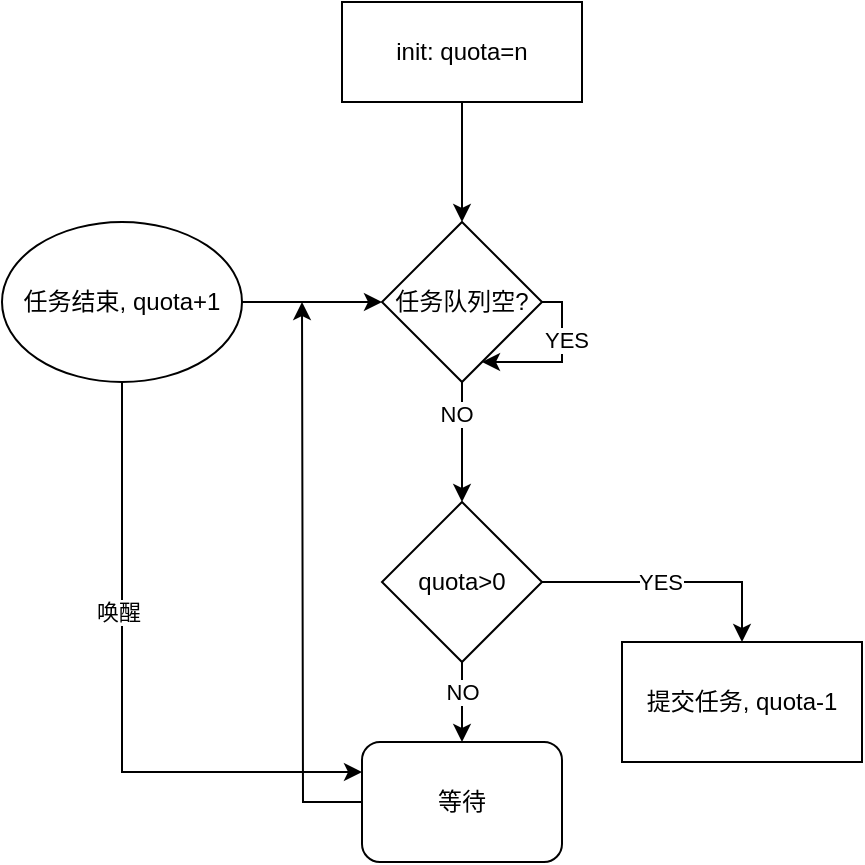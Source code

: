 <mxfile version="16.2.2" type="github">
  <diagram id="rYdtW6gqP__QQoJ1ers9" name="Page-1">
    <mxGraphModel dx="2253" dy="684" grid="1" gridSize="10" guides="1" tooltips="1" connect="1" arrows="1" fold="1" page="1" pageScale="1" pageWidth="827" pageHeight="1169" math="0" shadow="0">
      <root>
        <mxCell id="0" />
        <mxCell id="1" parent="0" />
        <mxCell id="4ooZ7AW8Yj8dIaZmaVnt-16" style="edgeStyle=orthogonalEdgeStyle;rounded=0;orthogonalLoop=1;jettySize=auto;html=1;" edge="1" parent="1" source="4ooZ7AW8Yj8dIaZmaVnt-7">
          <mxGeometry relative="1" as="geometry">
            <mxPoint x="130" y="360" as="targetPoint" />
          </mxGeometry>
        </mxCell>
        <mxCell id="4ooZ7AW8Yj8dIaZmaVnt-17" value="NO" style="edgeLabel;html=1;align=center;verticalAlign=middle;resizable=0;points=[];" vertex="1" connectable="0" parent="4ooZ7AW8Yj8dIaZmaVnt-16">
          <mxGeometry x="-0.467" y="-3" relative="1" as="geometry">
            <mxPoint as="offset" />
          </mxGeometry>
        </mxCell>
        <mxCell id="4ooZ7AW8Yj8dIaZmaVnt-7" value="任务队列空?" style="rhombus;whiteSpace=wrap;html=1;" vertex="1" parent="1">
          <mxGeometry x="90" y="220" width="80" height="80" as="geometry" />
        </mxCell>
        <mxCell id="4ooZ7AW8Yj8dIaZmaVnt-10" value="提交任务, quota-1" style="rounded=0;whiteSpace=wrap;html=1;" vertex="1" parent="1">
          <mxGeometry x="210" y="430" width="120" height="60" as="geometry" />
        </mxCell>
        <mxCell id="4ooZ7AW8Yj8dIaZmaVnt-13" value="" style="edgeStyle=orthogonalEdgeStyle;rounded=0;orthogonalLoop=1;jettySize=auto;html=1;" edge="1" parent="1" source="4ooZ7AW8Yj8dIaZmaVnt-11" target="4ooZ7AW8Yj8dIaZmaVnt-7">
          <mxGeometry relative="1" as="geometry" />
        </mxCell>
        <mxCell id="4ooZ7AW8Yj8dIaZmaVnt-11" value="init: quota=n" style="rounded=0;whiteSpace=wrap;html=1;" vertex="1" parent="1">
          <mxGeometry x="70" y="110" width="120" height="50" as="geometry" />
        </mxCell>
        <mxCell id="4ooZ7AW8Yj8dIaZmaVnt-15" style="edgeStyle=orthogonalEdgeStyle;rounded=0;orthogonalLoop=1;jettySize=auto;html=1;entryX=0;entryY=0.5;entryDx=0;entryDy=0;" edge="1" parent="1" source="4ooZ7AW8Yj8dIaZmaVnt-14" target="4ooZ7AW8Yj8dIaZmaVnt-7">
          <mxGeometry relative="1" as="geometry" />
        </mxCell>
        <mxCell id="4ooZ7AW8Yj8dIaZmaVnt-31" style="edgeStyle=orthogonalEdgeStyle;rounded=0;orthogonalLoop=1;jettySize=auto;html=1;exitX=0.5;exitY=1;exitDx=0;exitDy=0;entryX=0;entryY=0.25;entryDx=0;entryDy=0;" edge="1" parent="1" source="4ooZ7AW8Yj8dIaZmaVnt-14" target="4ooZ7AW8Yj8dIaZmaVnt-25">
          <mxGeometry relative="1" as="geometry" />
        </mxCell>
        <mxCell id="4ooZ7AW8Yj8dIaZmaVnt-32" value="唤醒" style="edgeLabel;html=1;align=center;verticalAlign=middle;resizable=0;points=[];" vertex="1" connectable="0" parent="4ooZ7AW8Yj8dIaZmaVnt-31">
          <mxGeometry x="-0.27" y="-2" relative="1" as="geometry">
            <mxPoint as="offset" />
          </mxGeometry>
        </mxCell>
        <mxCell id="4ooZ7AW8Yj8dIaZmaVnt-14" value="任务结束, quota+1" style="ellipse;whiteSpace=wrap;html=1;" vertex="1" parent="1">
          <mxGeometry x="-100" y="220" width="120" height="80" as="geometry" />
        </mxCell>
        <mxCell id="4ooZ7AW8Yj8dIaZmaVnt-19" style="edgeStyle=orthogonalEdgeStyle;rounded=0;orthogonalLoop=1;jettySize=auto;html=1;exitX=1;exitY=0.5;exitDx=0;exitDy=0;entryX=0.5;entryY=0;entryDx=0;entryDy=0;" edge="1" parent="1" source="4ooZ7AW8Yj8dIaZmaVnt-18" target="4ooZ7AW8Yj8dIaZmaVnt-10">
          <mxGeometry relative="1" as="geometry" />
        </mxCell>
        <mxCell id="4ooZ7AW8Yj8dIaZmaVnt-22" value="YES" style="edgeLabel;html=1;align=center;verticalAlign=middle;resizable=0;points=[];" vertex="1" connectable="0" parent="4ooZ7AW8Yj8dIaZmaVnt-19">
          <mxGeometry x="-0.092" relative="1" as="geometry">
            <mxPoint as="offset" />
          </mxGeometry>
        </mxCell>
        <mxCell id="4ooZ7AW8Yj8dIaZmaVnt-29" value="" style="edgeStyle=orthogonalEdgeStyle;rounded=0;orthogonalLoop=1;jettySize=auto;html=1;" edge="1" parent="1" source="4ooZ7AW8Yj8dIaZmaVnt-18" target="4ooZ7AW8Yj8dIaZmaVnt-25">
          <mxGeometry relative="1" as="geometry" />
        </mxCell>
        <mxCell id="4ooZ7AW8Yj8dIaZmaVnt-30" value="NO" style="edgeLabel;html=1;align=center;verticalAlign=middle;resizable=0;points=[];" vertex="1" connectable="0" parent="4ooZ7AW8Yj8dIaZmaVnt-29">
          <mxGeometry x="-0.25" relative="1" as="geometry">
            <mxPoint as="offset" />
          </mxGeometry>
        </mxCell>
        <mxCell id="4ooZ7AW8Yj8dIaZmaVnt-18" value="quota&amp;gt;0" style="rhombus;whiteSpace=wrap;html=1;" vertex="1" parent="1">
          <mxGeometry x="90" y="360" width="80" height="80" as="geometry" />
        </mxCell>
        <mxCell id="4ooZ7AW8Yj8dIaZmaVnt-20" style="edgeStyle=orthogonalEdgeStyle;rounded=0;orthogonalLoop=1;jettySize=auto;html=1;elbow=horizontal;exitX=1;exitY=0.5;exitDx=0;exitDy=0;" edge="1" parent="1" source="4ooZ7AW8Yj8dIaZmaVnt-7" target="4ooZ7AW8Yj8dIaZmaVnt-7">
          <mxGeometry relative="1" as="geometry">
            <mxPoint x="180" y="260" as="sourcePoint" />
            <Array as="points">
              <mxPoint x="180" y="260" />
              <mxPoint x="180" y="290" />
            </Array>
          </mxGeometry>
        </mxCell>
        <mxCell id="4ooZ7AW8Yj8dIaZmaVnt-21" value="YES" style="edgeLabel;html=1;align=center;verticalAlign=middle;resizable=0;points=[];" vertex="1" connectable="0" parent="4ooZ7AW8Yj8dIaZmaVnt-20">
          <mxGeometry x="-0.275" y="2" relative="1" as="geometry">
            <mxPoint as="offset" />
          </mxGeometry>
        </mxCell>
        <mxCell id="4ooZ7AW8Yj8dIaZmaVnt-33" style="edgeStyle=orthogonalEdgeStyle;rounded=0;orthogonalLoop=1;jettySize=auto;html=1;" edge="1" parent="1" source="4ooZ7AW8Yj8dIaZmaVnt-25">
          <mxGeometry relative="1" as="geometry">
            <mxPoint x="50" y="260" as="targetPoint" />
          </mxGeometry>
        </mxCell>
        <mxCell id="4ooZ7AW8Yj8dIaZmaVnt-25" value="等待" style="rounded=1;whiteSpace=wrap;html=1;" vertex="1" parent="1">
          <mxGeometry x="80" y="480" width="100" height="60" as="geometry" />
        </mxCell>
      </root>
    </mxGraphModel>
  </diagram>
</mxfile>
